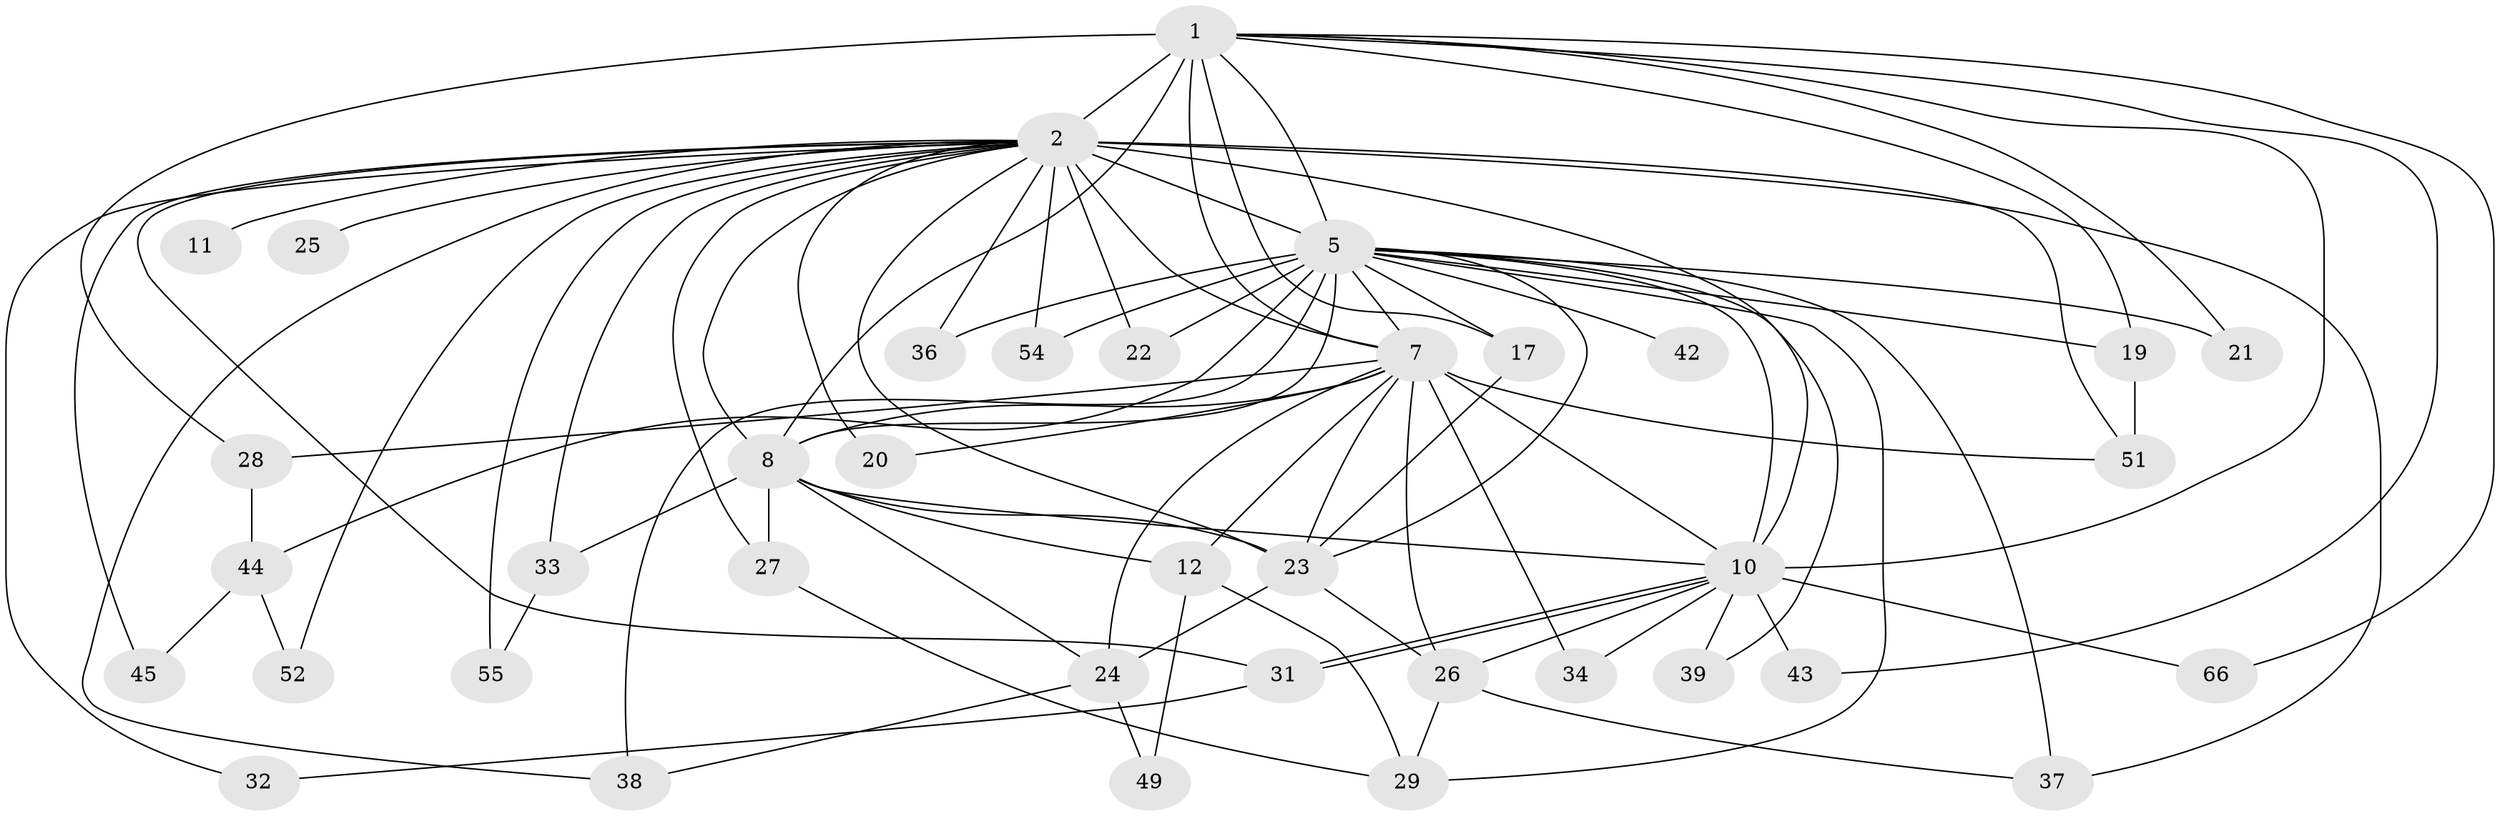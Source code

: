 // original degree distribution, {14: 0.012987012987012988, 17: 0.025974025974025976, 12: 0.012987012987012988, 16: 0.012987012987012988, 23: 0.012987012987012988, 21: 0.025974025974025976, 18: 0.012987012987012988, 22: 0.012987012987012988, 2: 0.5714285714285714, 4: 0.07792207792207792, 7: 0.025974025974025976, 3: 0.15584415584415584, 5: 0.03896103896103896}
// Generated by graph-tools (version 1.1) at 2025/14/03/09/25 04:14:07]
// undirected, 38 vertices, 87 edges
graph export_dot {
graph [start="1"]
  node [color=gray90,style=filled];
  1 [super="+13"];
  2 [super="+67+68+35+40+3"];
  5 [super="+70+77+59+60+9+53"];
  7 [super="+41+15+50"];
  8 [super="+56+16"];
  10 [super="+14"];
  11;
  12;
  17;
  19;
  20;
  21;
  22;
  23 [super="+30"];
  24;
  25;
  26 [super="+62+76"];
  27;
  28;
  29 [super="+74"];
  31 [super="+75+71"];
  32;
  33;
  34;
  36;
  37;
  38;
  39;
  42;
  43;
  44;
  45 [super="+47"];
  49;
  51 [super="+72"];
  52;
  54;
  55;
  66;
  1 -- 2 [weight=6];
  1 -- 5 [weight=3];
  1 -- 7;
  1 -- 8 [weight=2];
  1 -- 10;
  1 -- 17;
  1 -- 66;
  1 -- 19;
  1 -- 21;
  1 -- 43;
  1 -- 28;
  2 -- 5 [weight=10];
  2 -- 7 [weight=7];
  2 -- 8 [weight=6];
  2 -- 10 [weight=7];
  2 -- 45 [weight=2];
  2 -- 52;
  2 -- 54;
  2 -- 33 [weight=2];
  2 -- 23;
  2 -- 11 [weight=2];
  2 -- 20;
  2 -- 22;
  2 -- 25 [weight=2];
  2 -- 27;
  2 -- 31;
  2 -- 32;
  2 -- 36;
  2 -- 37;
  2 -- 38;
  2 -- 51;
  2 -- 55;
  5 -- 7 [weight=2];
  5 -- 8 [weight=3];
  5 -- 10 [weight=3];
  5 -- 19;
  5 -- 42 [weight=2];
  5 -- 54 [weight=3];
  5 -- 37;
  5 -- 17;
  5 -- 21;
  5 -- 22;
  5 -- 23;
  5 -- 29;
  5 -- 36;
  5 -- 39;
  5 -- 44;
  5 -- 38;
  7 -- 8;
  7 -- 10;
  7 -- 12;
  7 -- 20;
  7 -- 23 [weight=2];
  7 -- 24;
  7 -- 26;
  7 -- 28;
  7 -- 34;
  7 -- 51;
  8 -- 10 [weight=2];
  8 -- 12;
  8 -- 23;
  8 -- 24;
  8 -- 27;
  8 -- 33;
  10 -- 31 [weight=2];
  10 -- 31;
  10 -- 34;
  10 -- 39;
  10 -- 43;
  10 -- 66;
  10 -- 26;
  12 -- 49;
  12 -- 29;
  17 -- 23;
  19 -- 51;
  23 -- 26;
  23 -- 24;
  24 -- 38;
  24 -- 49;
  26 -- 37;
  26 -- 29;
  27 -- 29;
  28 -- 44;
  31 -- 32;
  33 -- 55;
  44 -- 52;
  44 -- 45;
}
